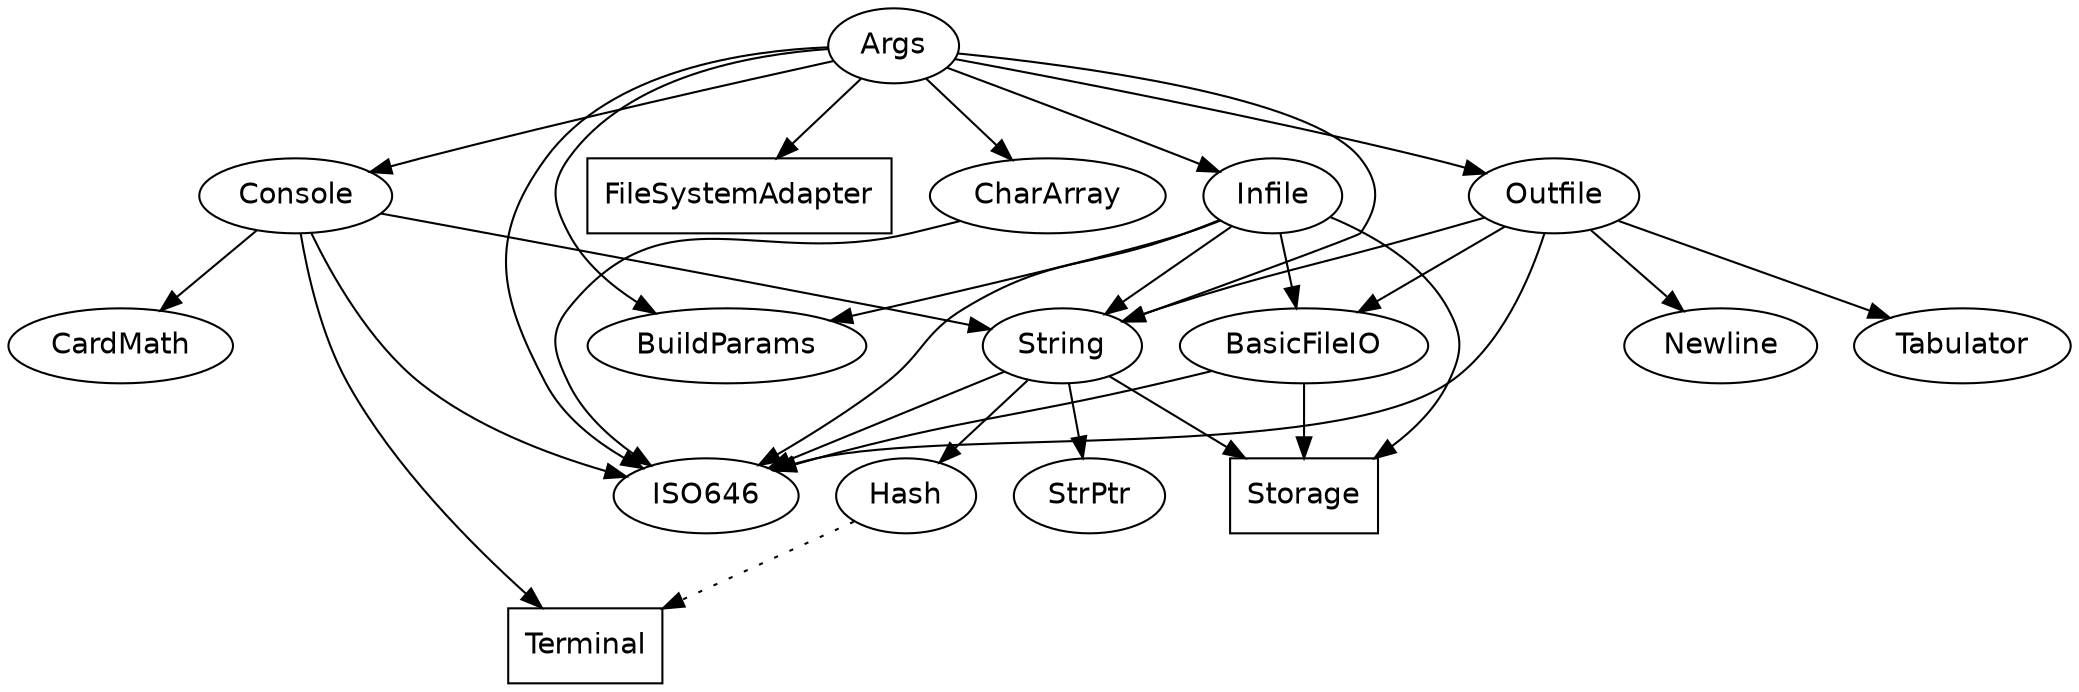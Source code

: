 digraph ArgsImports {
  node [fontname=helvetica];
  
  Args -> {
    BuildParams CharArray Console FileSystemAdapter Infile ISO646 Outfile
    String
  };
  
  BuildParams; /* no dependencies */
  
  CharArray -> {
    ISO646
  };
  
  ISO646; /* no dependencies */
  
  Console -> {
    CardMath ISO646 String Terminal
  };
  
  CardMath; /* no dependencies */
  
  String -> {
    Hash ISO646 Storage StrPtr
  };
  
  edge [style=dotted];
  Hash -> {
    Terminal
  };
  edge [style=none];
  
  Terminal [shape=box]; /* stdlib */
  
  Storage [shape=box]; /* stdlib */
  
  StrPtr; /* no dependencies */  
  
  FileSystemAdapter [shape=box];
  
  Infile -> {
    BasicFileIO BuildParams ISO646 Storage String
  };
  
  BasicFileIO -> {
    ISO646 Storage
  };
  
  Outfile -> {
    BasicFileIO ISO646 Newline String Tabulator
  };
  
  Newline; /* no dependencies */  
  
  Tabulator; /* no dependencies */  
  
} /* Args */
